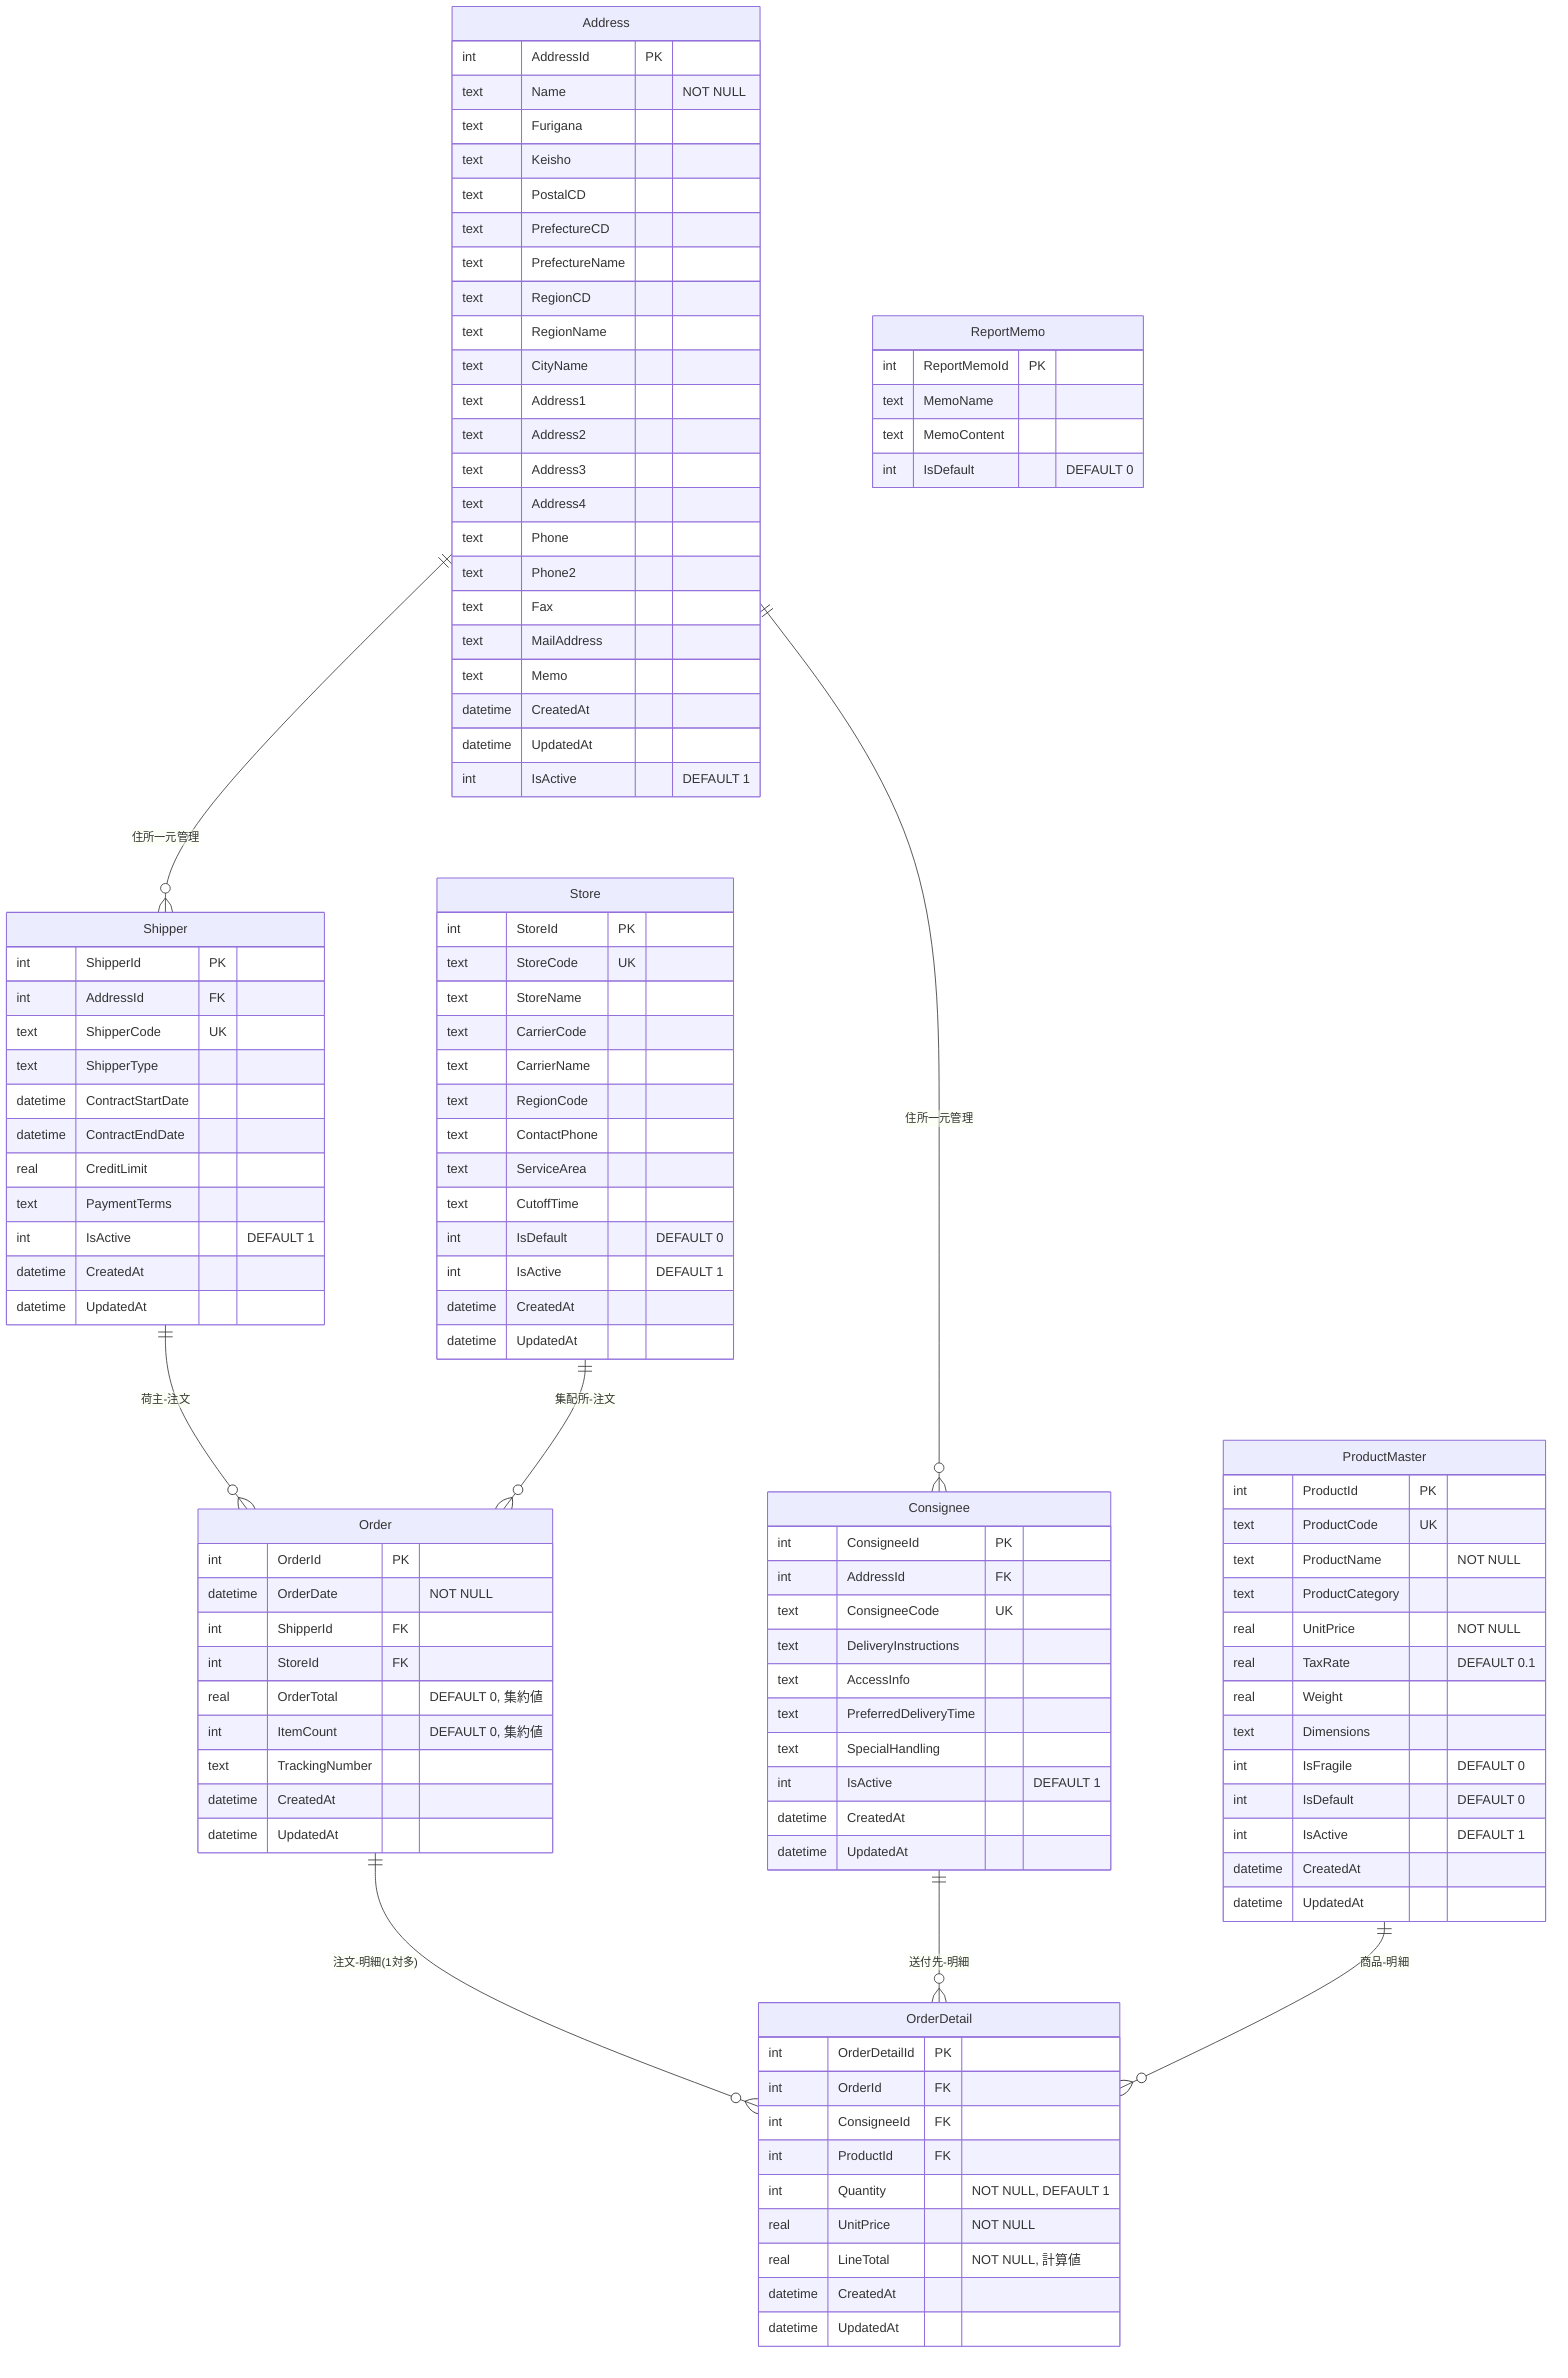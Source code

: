 erDiagram
    %% HighLandirect Web版 データベース ER図 (Order+OrderDetail正規化済み)
    
    Address {
        int AddressId PK
        text Name "NOT NULL"
        text Furigana
        text Keisho
        text PostalCD
        text PrefectureCD
        text PrefectureName
        text RegionCD
        text RegionName
        text CityName
        text Address1
        text Address2
        text Address3
        text Address4
        text Phone
        text Phone2
        text Fax
        text MailAddress
        text Memo
        datetime CreatedAt
        datetime UpdatedAt
        int IsActive "DEFAULT 1"
    }

    Shipper {
        int ShipperId PK
        int AddressId FK
        text ShipperCode UK
        text ShipperType
        datetime ContractStartDate
        datetime ContractEndDate
        real CreditLimit
        text PaymentTerms
        int IsActive "DEFAULT 1"
        datetime CreatedAt
        datetime UpdatedAt
    }

    Consignee {
        int ConsigneeId PK
        int AddressId FK
        text ConsigneeCode UK
        text DeliveryInstructions
        text AccessInfo
        text PreferredDeliveryTime
        text SpecialHandling
        int IsActive "DEFAULT 1"
        datetime CreatedAt
        datetime UpdatedAt
    }

    ProductMaster {
        int ProductId PK
        text ProductCode UK
        text ProductName "NOT NULL"
        text ProductCategory
        real UnitPrice "NOT NULL"
        real TaxRate "DEFAULT 0.1"
        real Weight
        text Dimensions
        int IsFragile "DEFAULT 0"
        int IsDefault "DEFAULT 0"
        int IsActive "DEFAULT 1"
        datetime CreatedAt
        datetime UpdatedAt
    }

    Store {
        int StoreId PK
        text StoreCode UK
        text StoreName
        text CarrierCode
        text CarrierName
        text RegionCode
        text ContactPhone
        text ServiceArea
        text CutoffTime
        int IsDefault "DEFAULT 0"
        int IsActive "DEFAULT 1"
        datetime CreatedAt
        datetime UpdatedAt
    }

    Order {
        int OrderId PK
        datetime OrderDate "NOT NULL"
        int ShipperId FK
        int StoreId FK
        real OrderTotal "DEFAULT 0, 集約値"
        int ItemCount "DEFAULT 0, 集約値"
        text TrackingNumber
        datetime CreatedAt
        datetime UpdatedAt
    }

    OrderDetail {
        int OrderDetailId PK
        int OrderId FK
        int ConsigneeId FK
        int ProductId FK
        int Quantity "NOT NULL, DEFAULT 1"
        real UnitPrice "NOT NULL"
        real LineTotal "NOT NULL, 計算値"
        datetime CreatedAt
        datetime UpdatedAt
    }

    ReportMemo {
        int ReportMemoId PK
        text MemoName
        text MemoContent
        int IsDefault "DEFAULT 0"
    }

    %% リレーションシップ定義
    Address ||--o{ Shipper : "住所一元管理"
    Address ||--o{ Consignee : "住所一元管理"
    Shipper ||--o{ Order : "荷主-注文"
    Store ||--o{ Order : "集配所-注文"
    Order ||--o{ OrderDetail : "注文-明細(1対多)"
    Consignee ||--o{ OrderDetail : "送付先-明細"
    ProductMaster ||--o{ OrderDetail : "商品-明細"